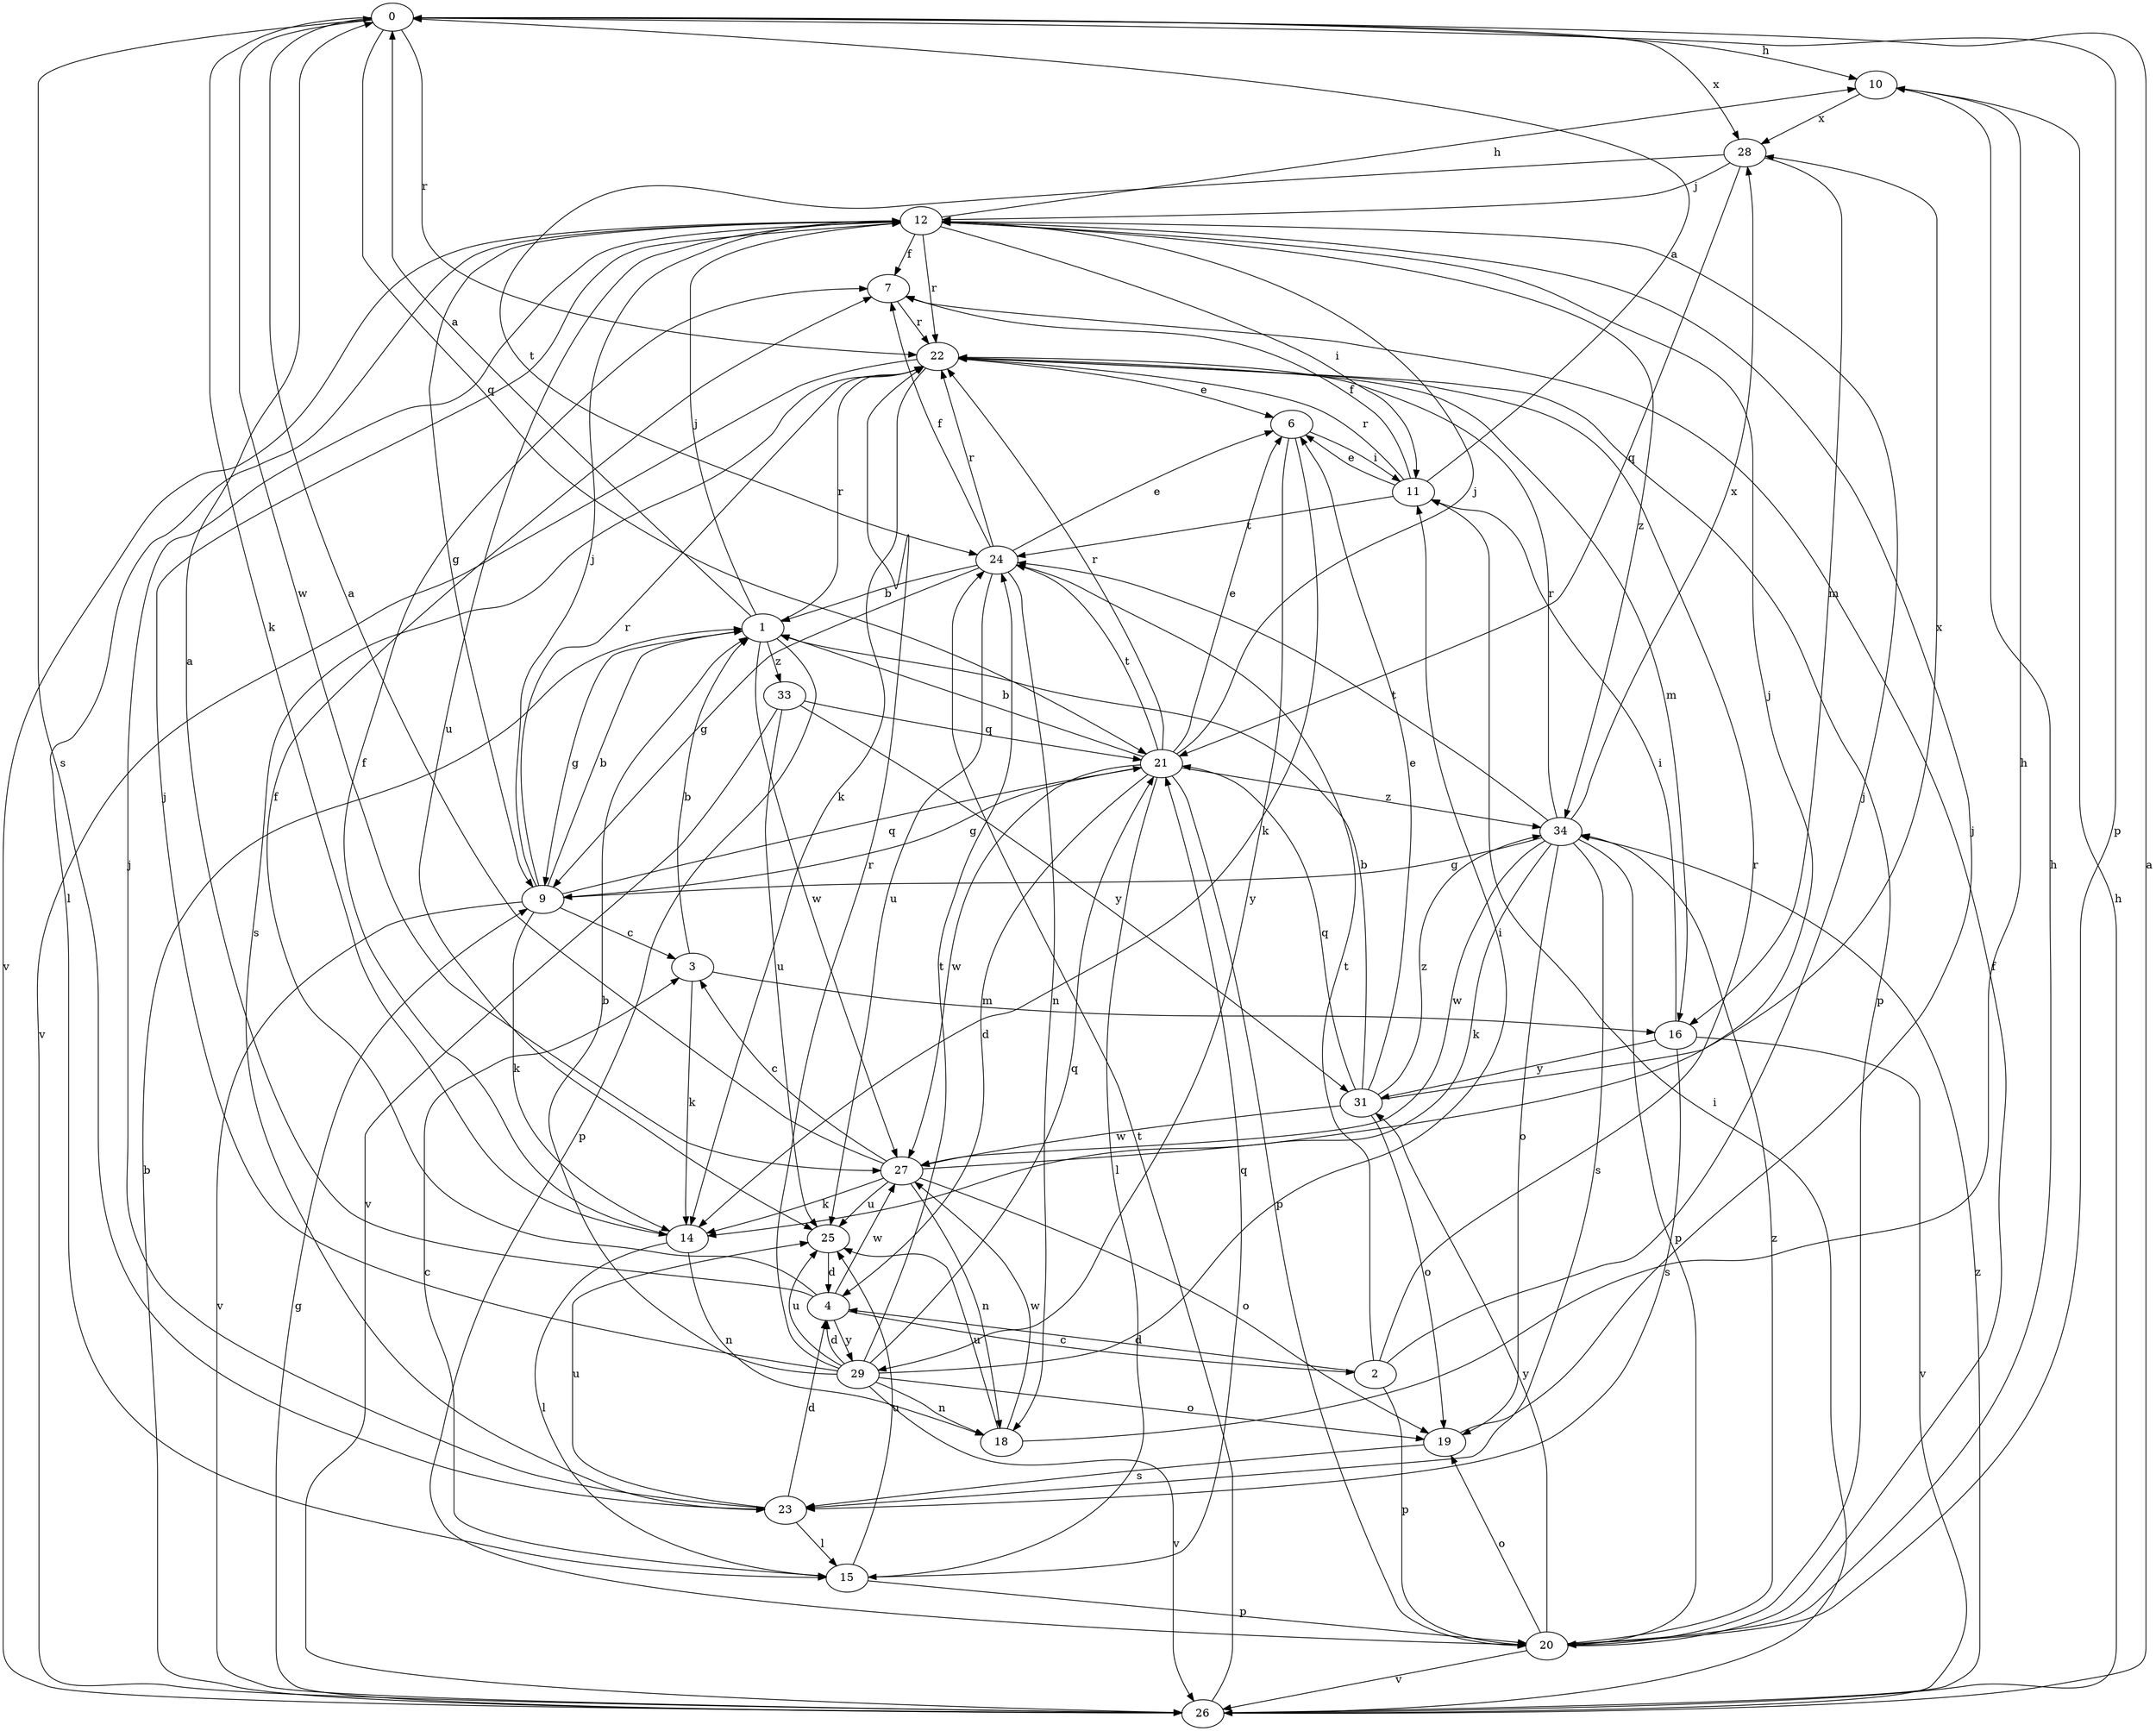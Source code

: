 strict digraph  {
0;
1;
2;
3;
4;
6;
7;
9;
10;
11;
12;
14;
15;
16;
18;
19;
20;
21;
22;
23;
24;
25;
26;
27;
28;
29;
31;
33;
34;
0 -> 10  [label=h];
0 -> 14  [label=k];
0 -> 20  [label=p];
0 -> 21  [label=q];
0 -> 22  [label=r];
0 -> 23  [label=s];
0 -> 27  [label=w];
0 -> 28  [label=x];
1 -> 0  [label=a];
1 -> 9  [label=g];
1 -> 12  [label=j];
1 -> 20  [label=p];
1 -> 22  [label=r];
1 -> 27  [label=w];
1 -> 33  [label=z];
2 -> 4  [label=d];
2 -> 12  [label=j];
2 -> 20  [label=p];
2 -> 22  [label=r];
2 -> 24  [label=t];
3 -> 1  [label=b];
3 -> 14  [label=k];
3 -> 16  [label=m];
4 -> 0  [label=a];
4 -> 2  [label=c];
4 -> 7  [label=f];
4 -> 27  [label=w];
4 -> 29  [label=y];
6 -> 11  [label=i];
6 -> 14  [label=k];
6 -> 29  [label=y];
7 -> 22  [label=r];
9 -> 1  [label=b];
9 -> 3  [label=c];
9 -> 12  [label=j];
9 -> 14  [label=k];
9 -> 21  [label=q];
9 -> 22  [label=r];
9 -> 26  [label=v];
10 -> 28  [label=x];
11 -> 0  [label=a];
11 -> 6  [label=e];
11 -> 7  [label=f];
11 -> 22  [label=r];
11 -> 24  [label=t];
12 -> 7  [label=f];
12 -> 9  [label=g];
12 -> 10  [label=h];
12 -> 11  [label=i];
12 -> 15  [label=l];
12 -> 22  [label=r];
12 -> 25  [label=u];
12 -> 26  [label=v];
12 -> 34  [label=z];
14 -> 7  [label=f];
14 -> 15  [label=l];
14 -> 18  [label=n];
15 -> 3  [label=c];
15 -> 20  [label=p];
15 -> 21  [label=q];
15 -> 25  [label=u];
16 -> 11  [label=i];
16 -> 23  [label=s];
16 -> 26  [label=v];
16 -> 31  [label=y];
18 -> 10  [label=h];
18 -> 25  [label=u];
18 -> 27  [label=w];
19 -> 12  [label=j];
19 -> 23  [label=s];
20 -> 7  [label=f];
20 -> 10  [label=h];
20 -> 19  [label=o];
20 -> 26  [label=v];
20 -> 31  [label=y];
20 -> 34  [label=z];
21 -> 1  [label=b];
21 -> 4  [label=d];
21 -> 6  [label=e];
21 -> 9  [label=g];
21 -> 12  [label=j];
21 -> 15  [label=l];
21 -> 20  [label=p];
21 -> 22  [label=r];
21 -> 24  [label=t];
21 -> 27  [label=w];
21 -> 34  [label=z];
22 -> 6  [label=e];
22 -> 14  [label=k];
22 -> 16  [label=m];
22 -> 20  [label=p];
22 -> 23  [label=s];
22 -> 26  [label=v];
23 -> 4  [label=d];
23 -> 12  [label=j];
23 -> 15  [label=l];
23 -> 25  [label=u];
24 -> 1  [label=b];
24 -> 6  [label=e];
24 -> 7  [label=f];
24 -> 9  [label=g];
24 -> 18  [label=n];
24 -> 22  [label=r];
24 -> 25  [label=u];
25 -> 4  [label=d];
26 -> 0  [label=a];
26 -> 1  [label=b];
26 -> 9  [label=g];
26 -> 10  [label=h];
26 -> 11  [label=i];
26 -> 24  [label=t];
26 -> 34  [label=z];
27 -> 0  [label=a];
27 -> 3  [label=c];
27 -> 12  [label=j];
27 -> 14  [label=k];
27 -> 18  [label=n];
27 -> 19  [label=o];
27 -> 25  [label=u];
28 -> 12  [label=j];
28 -> 16  [label=m];
28 -> 21  [label=q];
28 -> 24  [label=t];
29 -> 1  [label=b];
29 -> 4  [label=d];
29 -> 11  [label=i];
29 -> 12  [label=j];
29 -> 18  [label=n];
29 -> 19  [label=o];
29 -> 21  [label=q];
29 -> 22  [label=r];
29 -> 24  [label=t];
29 -> 25  [label=u];
29 -> 26  [label=v];
31 -> 1  [label=b];
31 -> 6  [label=e];
31 -> 19  [label=o];
31 -> 21  [label=q];
31 -> 27  [label=w];
31 -> 28  [label=x];
31 -> 34  [label=z];
33 -> 21  [label=q];
33 -> 25  [label=u];
33 -> 26  [label=v];
33 -> 31  [label=y];
34 -> 9  [label=g];
34 -> 14  [label=k];
34 -> 19  [label=o];
34 -> 20  [label=p];
34 -> 22  [label=r];
34 -> 23  [label=s];
34 -> 24  [label=t];
34 -> 27  [label=w];
34 -> 28  [label=x];
}

